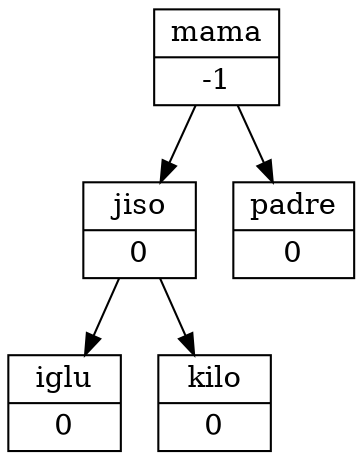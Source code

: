 digraph pila{
node [shape="record"];
mama [ label = "{mama|-1}"];
jiso [ label = "{jiso|0}"];
iglu [ label = "{iglu|0}"];
kilo [ label = "{kilo|0}"];
padre [ label = "{padre|0}"];
mama->jiso;
jiso->iglu
jiso->kilo
mama->padre;
}